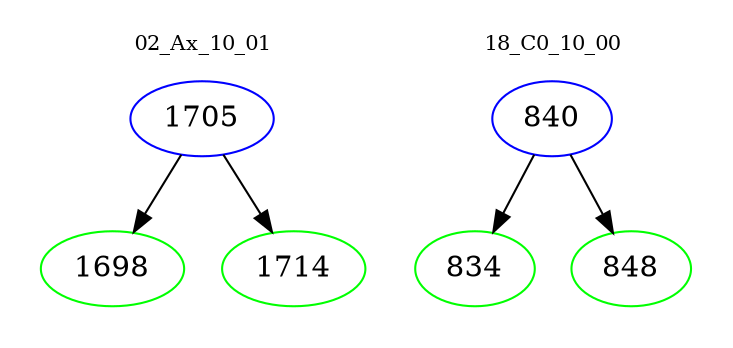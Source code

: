 digraph{
subgraph cluster_0 {
color = white
label = "02_Ax_10_01";
fontsize=10;
T0_1705 [label="1705", color="blue"]
T0_1705 -> T0_1698 [color="black"]
T0_1698 [label="1698", color="green"]
T0_1705 -> T0_1714 [color="black"]
T0_1714 [label="1714", color="green"]
}
subgraph cluster_1 {
color = white
label = "18_C0_10_00";
fontsize=10;
T1_840 [label="840", color="blue"]
T1_840 -> T1_834 [color="black"]
T1_834 [label="834", color="green"]
T1_840 -> T1_848 [color="black"]
T1_848 [label="848", color="green"]
}
}
